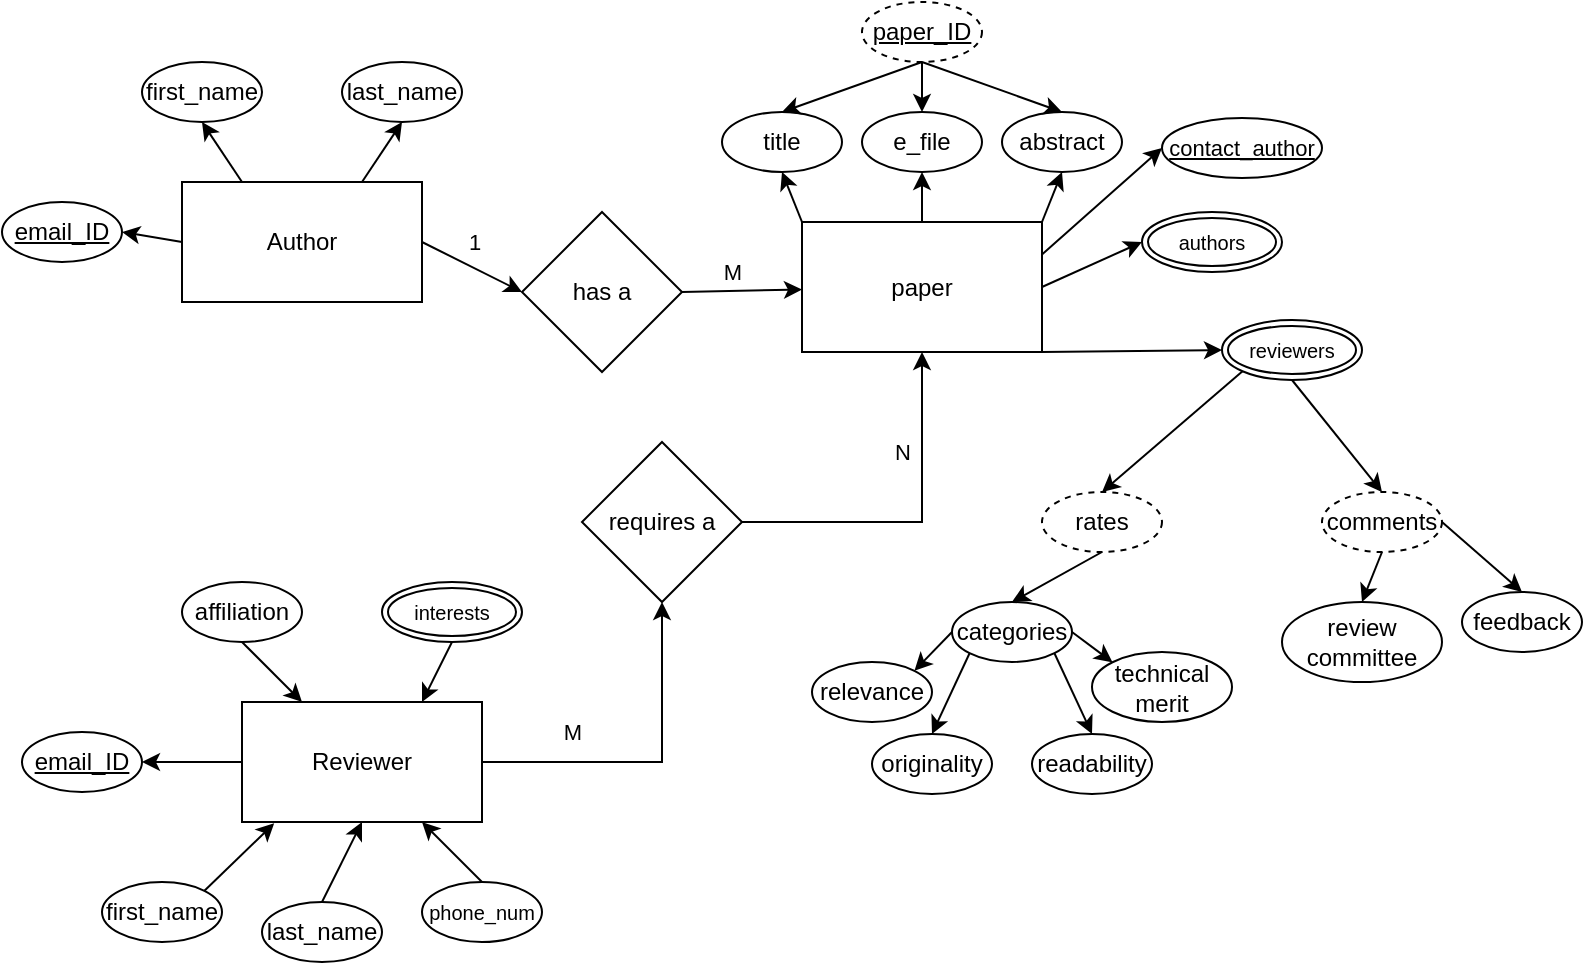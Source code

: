 <mxfile version="20.8.15" type="github">
  <diagram name="Page-1" id="oUNNQ1qMh4tGgLTOTxzl">
    <mxGraphModel dx="680" dy="471" grid="1" gridSize="10" guides="1" tooltips="1" connect="1" arrows="1" fold="1" page="1" pageScale="1" pageWidth="850" pageHeight="1100" math="0" shadow="0">
      <root>
        <mxCell id="0" />
        <mxCell id="1" parent="0" />
        <mxCell id="EgybinkTdiLRkmSKWudw-2" value="Author" style="rounded=0;whiteSpace=wrap;html=1;" vertex="1" parent="1">
          <mxGeometry x="110" y="100" width="120" height="60" as="geometry" />
        </mxCell>
        <mxCell id="EgybinkTdiLRkmSKWudw-3" value="" style="endArrow=classic;html=1;rounded=0;exitX=1;exitY=0.5;exitDx=0;exitDy=0;entryX=0;entryY=0.5;entryDx=0;entryDy=0;" edge="1" parent="1" source="EgybinkTdiLRkmSKWudw-2" target="EgybinkTdiLRkmSKWudw-12">
          <mxGeometry width="50" height="50" relative="1" as="geometry">
            <mxPoint x="340" y="280" as="sourcePoint" />
            <mxPoint x="270" y="130" as="targetPoint" />
          </mxGeometry>
        </mxCell>
        <mxCell id="EgybinkTdiLRkmSKWudw-6" value="&lt;u&gt;email_ID&lt;/u&gt;" style="ellipse;whiteSpace=wrap;html=1;" vertex="1" parent="1">
          <mxGeometry x="20" y="110" width="60" height="30" as="geometry" />
        </mxCell>
        <mxCell id="EgybinkTdiLRkmSKWudw-7" value="first_name" style="ellipse;whiteSpace=wrap;html=1;" vertex="1" parent="1">
          <mxGeometry x="90" y="40" width="60" height="30" as="geometry" />
        </mxCell>
        <mxCell id="EgybinkTdiLRkmSKWudw-8" value="last_name" style="ellipse;whiteSpace=wrap;html=1;" vertex="1" parent="1">
          <mxGeometry x="190" y="40" width="60" height="30" as="geometry" />
        </mxCell>
        <mxCell id="EgybinkTdiLRkmSKWudw-12" value="has a" style="rhombus;whiteSpace=wrap;html=1;" vertex="1" parent="1">
          <mxGeometry x="280" y="115" width="80" height="80" as="geometry" />
        </mxCell>
        <mxCell id="EgybinkTdiLRkmSKWudw-13" value="" style="endArrow=classic;html=1;rounded=0;exitX=1;exitY=0.5;exitDx=0;exitDy=0;" edge="1" parent="1" source="EgybinkTdiLRkmSKWudw-12" target="EgybinkTdiLRkmSKWudw-14">
          <mxGeometry width="50" height="50" relative="1" as="geometry">
            <mxPoint x="280" y="220" as="sourcePoint" />
            <mxPoint x="430" y="130" as="targetPoint" />
          </mxGeometry>
        </mxCell>
        <mxCell id="EgybinkTdiLRkmSKWudw-14" value="paper" style="rounded=0;whiteSpace=wrap;html=1;" vertex="1" parent="1">
          <mxGeometry x="420" y="120" width="120" height="65" as="geometry" />
        </mxCell>
        <mxCell id="EgybinkTdiLRkmSKWudw-20" value="abstract" style="ellipse;whiteSpace=wrap;html=1;" vertex="1" parent="1">
          <mxGeometry x="520" y="65" width="60" height="30" as="geometry" />
        </mxCell>
        <mxCell id="EgybinkTdiLRkmSKWudw-21" value="title" style="ellipse;whiteSpace=wrap;html=1;" vertex="1" parent="1">
          <mxGeometry x="380" y="65" width="60" height="30" as="geometry" />
        </mxCell>
        <mxCell id="EgybinkTdiLRkmSKWudw-28" value="e_file" style="ellipse;whiteSpace=wrap;html=1;" vertex="1" parent="1">
          <mxGeometry x="450" y="65" width="60" height="30" as="geometry" />
        </mxCell>
        <mxCell id="EgybinkTdiLRkmSKWudw-31" value="&lt;u&gt;paper_ID&lt;/u&gt;" style="ellipse;whiteSpace=wrap;html=1;dashed=1;" vertex="1" parent="1">
          <mxGeometry x="450" y="10" width="60" height="30" as="geometry" />
        </mxCell>
        <mxCell id="EgybinkTdiLRkmSKWudw-34" value="" style="endArrow=classic;html=1;rounded=0;exitX=0.5;exitY=1;exitDx=0;exitDy=0;entryX=0.5;entryY=0;entryDx=0;entryDy=0;" edge="1" parent="1" source="EgybinkTdiLRkmSKWudw-31" target="EgybinkTdiLRkmSKWudw-21">
          <mxGeometry width="50" height="50" relative="1" as="geometry">
            <mxPoint x="360" y="170" as="sourcePoint" />
            <mxPoint x="410" y="120" as="targetPoint" />
          </mxGeometry>
        </mxCell>
        <mxCell id="EgybinkTdiLRkmSKWudw-36" value="" style="endArrow=classic;html=1;rounded=0;exitX=0.5;exitY=1;exitDx=0;exitDy=0;entryX=0.5;entryY=0;entryDx=0;entryDy=0;" edge="1" parent="1" source="EgybinkTdiLRkmSKWudw-31" target="EgybinkTdiLRkmSKWudw-28">
          <mxGeometry width="50" height="50" relative="1" as="geometry">
            <mxPoint x="360" y="170" as="sourcePoint" />
            <mxPoint x="410" y="120" as="targetPoint" />
          </mxGeometry>
        </mxCell>
        <mxCell id="EgybinkTdiLRkmSKWudw-37" value="" style="endArrow=classic;html=1;rounded=0;exitX=0.5;exitY=1;exitDx=0;exitDy=0;entryX=0.5;entryY=0;entryDx=0;entryDy=0;" edge="1" parent="1" source="EgybinkTdiLRkmSKWudw-31" target="EgybinkTdiLRkmSKWudw-20">
          <mxGeometry width="50" height="50" relative="1" as="geometry">
            <mxPoint x="360" y="170" as="sourcePoint" />
            <mxPoint x="410" y="120" as="targetPoint" />
          </mxGeometry>
        </mxCell>
        <mxCell id="EgybinkTdiLRkmSKWudw-44" value="" style="edgeStyle=none;orthogonalLoop=1;jettySize=auto;html=1;rounded=0;exitX=1;exitY=0;exitDx=0;exitDy=0;entryX=0.5;entryY=1;entryDx=0;entryDy=0;" edge="1" parent="1" source="EgybinkTdiLRkmSKWudw-14" target="EgybinkTdiLRkmSKWudw-20">
          <mxGeometry width="80" relative="1" as="geometry">
            <mxPoint x="590" y="130" as="sourcePoint" />
            <mxPoint x="670" y="130" as="targetPoint" />
            <Array as="points" />
          </mxGeometry>
        </mxCell>
        <mxCell id="EgybinkTdiLRkmSKWudw-45" value="" style="edgeStyle=none;orthogonalLoop=1;jettySize=auto;html=1;rounded=0;exitX=0.5;exitY=0;exitDx=0;exitDy=0;entryX=0.5;entryY=1;entryDx=0;entryDy=0;" edge="1" parent="1" source="EgybinkTdiLRkmSKWudw-14" target="EgybinkTdiLRkmSKWudw-28">
          <mxGeometry width="80" relative="1" as="geometry">
            <mxPoint x="610" y="130" as="sourcePoint" />
            <mxPoint x="690" y="130" as="targetPoint" />
            <Array as="points" />
          </mxGeometry>
        </mxCell>
        <mxCell id="EgybinkTdiLRkmSKWudw-46" value="" style="edgeStyle=none;orthogonalLoop=1;jettySize=auto;html=1;rounded=0;entryX=0.5;entryY=1;entryDx=0;entryDy=0;exitX=0;exitY=0;exitDx=0;exitDy=0;" edge="1" parent="1" source="EgybinkTdiLRkmSKWudw-14" target="EgybinkTdiLRkmSKWudw-21">
          <mxGeometry width="80" relative="1" as="geometry">
            <mxPoint x="390" y="120" as="sourcePoint" />
            <mxPoint x="470" y="120" as="targetPoint" />
            <Array as="points" />
          </mxGeometry>
        </mxCell>
        <mxCell id="EgybinkTdiLRkmSKWudw-49" value="" style="edgeStyle=orthogonalEdgeStyle;rounded=0;orthogonalLoop=1;jettySize=auto;html=1;" edge="1" parent="1" source="EgybinkTdiLRkmSKWudw-47" target="EgybinkTdiLRkmSKWudw-48">
          <mxGeometry relative="1" as="geometry" />
        </mxCell>
        <mxCell id="EgybinkTdiLRkmSKWudw-54" value="" style="edgeStyle=orthogonalEdgeStyle;rounded=0;orthogonalLoop=1;jettySize=auto;html=1;" edge="1" parent="1" source="EgybinkTdiLRkmSKWudw-47" target="EgybinkTdiLRkmSKWudw-52">
          <mxGeometry relative="1" as="geometry" />
        </mxCell>
        <mxCell id="EgybinkTdiLRkmSKWudw-47" value="Reviewer" style="rounded=0;whiteSpace=wrap;html=1;" vertex="1" parent="1">
          <mxGeometry x="140" y="360" width="120" height="60" as="geometry" />
        </mxCell>
        <mxCell id="EgybinkTdiLRkmSKWudw-50" value="" style="edgeStyle=orthogonalEdgeStyle;rounded=0;orthogonalLoop=1;jettySize=auto;html=1;" edge="1" parent="1" source="EgybinkTdiLRkmSKWudw-48" target="EgybinkTdiLRkmSKWudw-14">
          <mxGeometry relative="1" as="geometry" />
        </mxCell>
        <mxCell id="EgybinkTdiLRkmSKWudw-48" value="requires a" style="rhombus;whiteSpace=wrap;html=1;" vertex="1" parent="1">
          <mxGeometry x="310" y="230" width="80" height="80" as="geometry" />
        </mxCell>
        <mxCell id="EgybinkTdiLRkmSKWudw-52" value="&lt;u&gt;email_ID&lt;/u&gt;" style="ellipse;whiteSpace=wrap;html=1;" vertex="1" parent="1">
          <mxGeometry x="30" y="375" width="60" height="30" as="geometry" />
        </mxCell>
        <mxCell id="EgybinkTdiLRkmSKWudw-55" value="first_name" style="ellipse;whiteSpace=wrap;html=1;" vertex="1" parent="1">
          <mxGeometry x="70" y="450" width="60" height="30" as="geometry" />
        </mxCell>
        <mxCell id="EgybinkTdiLRkmSKWudw-56" value="&lt;font style=&quot;font-size: 10px;&quot;&gt;phone_num&lt;/font&gt;" style="ellipse;whiteSpace=wrap;html=1;" vertex="1" parent="1">
          <mxGeometry x="230" y="450" width="60" height="30" as="geometry" />
        </mxCell>
        <mxCell id="EgybinkTdiLRkmSKWudw-57" value="last_name" style="ellipse;whiteSpace=wrap;html=1;" vertex="1" parent="1">
          <mxGeometry x="150" y="460" width="60" height="30" as="geometry" />
        </mxCell>
        <mxCell id="EgybinkTdiLRkmSKWudw-58" value="affiliation" style="ellipse;whiteSpace=wrap;html=1;" vertex="1" parent="1">
          <mxGeometry x="110" y="300" width="60" height="30" as="geometry" />
        </mxCell>
        <mxCell id="EgybinkTdiLRkmSKWudw-61" value="interests" style="ellipse;shape=doubleEllipse;margin=3;whiteSpace=wrap;html=1;align=center;fontSize=10;" vertex="1" parent="1">
          <mxGeometry x="210" y="300" width="70" height="30" as="geometry" />
        </mxCell>
        <mxCell id="EgybinkTdiLRkmSKWudw-64" value="" style="edgeStyle=none;orthogonalLoop=1;jettySize=auto;html=1;rounded=0;fontSize=10;exitX=0.5;exitY=1;exitDx=0;exitDy=0;entryX=0.25;entryY=0;entryDx=0;entryDy=0;" edge="1" parent="1" source="EgybinkTdiLRkmSKWudw-58" target="EgybinkTdiLRkmSKWudw-47">
          <mxGeometry width="80" relative="1" as="geometry">
            <mxPoint x="180" y="350" as="sourcePoint" />
            <mxPoint x="230" y="350" as="targetPoint" />
            <Array as="points" />
          </mxGeometry>
        </mxCell>
        <mxCell id="EgybinkTdiLRkmSKWudw-65" value="" style="edgeStyle=none;orthogonalLoop=1;jettySize=auto;html=1;rounded=0;fontSize=10;exitX=0.5;exitY=1;exitDx=0;exitDy=0;entryX=0.75;entryY=0;entryDx=0;entryDy=0;" edge="1" parent="1" source="EgybinkTdiLRkmSKWudw-61" target="EgybinkTdiLRkmSKWudw-47">
          <mxGeometry width="80" relative="1" as="geometry">
            <mxPoint x="240" y="320" as="sourcePoint" />
            <mxPoint x="320" y="320" as="targetPoint" />
            <Array as="points" />
          </mxGeometry>
        </mxCell>
        <mxCell id="EgybinkTdiLRkmSKWudw-66" value="" style="edgeStyle=none;orthogonalLoop=1;jettySize=auto;html=1;rounded=0;fontSize=10;exitX=1;exitY=0;exitDx=0;exitDy=0;entryX=0.134;entryY=1.011;entryDx=0;entryDy=0;entryPerimeter=0;" edge="1" parent="1" source="EgybinkTdiLRkmSKWudw-55" target="EgybinkTdiLRkmSKWudw-47">
          <mxGeometry width="80" relative="1" as="geometry">
            <mxPoint x="130" y="440" as="sourcePoint" />
            <mxPoint x="210" y="440" as="targetPoint" />
            <Array as="points" />
          </mxGeometry>
        </mxCell>
        <mxCell id="EgybinkTdiLRkmSKWudw-67" value="" style="edgeStyle=none;orthogonalLoop=1;jettySize=auto;html=1;rounded=0;fontSize=10;exitX=0.5;exitY=0;exitDx=0;exitDy=0;entryX=0.5;entryY=1;entryDx=0;entryDy=0;" edge="1" parent="1" source="EgybinkTdiLRkmSKWudw-57" target="EgybinkTdiLRkmSKWudw-47">
          <mxGeometry width="80" relative="1" as="geometry">
            <mxPoint x="180" y="440" as="sourcePoint" />
            <mxPoint x="260" y="440" as="targetPoint" />
            <Array as="points" />
          </mxGeometry>
        </mxCell>
        <mxCell id="EgybinkTdiLRkmSKWudw-69" value="" style="edgeStyle=none;orthogonalLoop=1;jettySize=auto;html=1;rounded=0;fontSize=10;exitX=0.5;exitY=0;exitDx=0;exitDy=0;entryX=0.75;entryY=1;entryDx=0;entryDy=0;" edge="1" parent="1" source="EgybinkTdiLRkmSKWudw-56" target="EgybinkTdiLRkmSKWudw-47">
          <mxGeometry width="80" relative="1" as="geometry">
            <mxPoint x="250" y="440" as="sourcePoint" />
            <mxPoint x="330" y="440" as="targetPoint" />
            <Array as="points" />
          </mxGeometry>
        </mxCell>
        <mxCell id="EgybinkTdiLRkmSKWudw-71" value="reviewers" style="ellipse;shape=doubleEllipse;margin=3;whiteSpace=wrap;html=1;align=center;fontSize=10;" vertex="1" parent="1">
          <mxGeometry x="630" y="169" width="70" height="30" as="geometry" />
        </mxCell>
        <mxCell id="EgybinkTdiLRkmSKWudw-73" value="authors" style="ellipse;shape=doubleEllipse;margin=3;whiteSpace=wrap;html=1;align=center;fontSize=10;" vertex="1" parent="1">
          <mxGeometry x="590" y="115" width="70" height="30" as="geometry" />
        </mxCell>
        <mxCell id="EgybinkTdiLRkmSKWudw-74" value="&lt;u&gt;&lt;font style=&quot;font-size: 11px;&quot;&gt;contact_author&lt;/font&gt;&lt;/u&gt;" style="ellipse;whiteSpace=wrap;html=1;" vertex="1" parent="1">
          <mxGeometry x="600" y="68" width="80" height="30" as="geometry" />
        </mxCell>
        <mxCell id="EgybinkTdiLRkmSKWudw-76" value="" style="edgeStyle=none;orthogonalLoop=1;jettySize=auto;html=1;rounded=0;fontSize=11;exitX=1;exitY=0.25;exitDx=0;exitDy=0;entryX=0;entryY=0.5;entryDx=0;entryDy=0;" edge="1" parent="1" source="EgybinkTdiLRkmSKWudw-14" target="EgybinkTdiLRkmSKWudw-74">
          <mxGeometry width="80" relative="1" as="geometry">
            <mxPoint x="580" y="130" as="sourcePoint" />
            <mxPoint x="660" y="130" as="targetPoint" />
            <Array as="points" />
          </mxGeometry>
        </mxCell>
        <mxCell id="EgybinkTdiLRkmSKWudw-77" value="" style="edgeStyle=none;orthogonalLoop=1;jettySize=auto;html=1;rounded=0;fontSize=11;exitX=1;exitY=0.5;exitDx=0;exitDy=0;entryX=0;entryY=0.5;entryDx=0;entryDy=0;" edge="1" parent="1" source="EgybinkTdiLRkmSKWudw-14" target="EgybinkTdiLRkmSKWudw-73">
          <mxGeometry width="80" relative="1" as="geometry">
            <mxPoint x="550" y="160" as="sourcePoint" />
            <mxPoint x="630" y="160" as="targetPoint" />
            <Array as="points" />
          </mxGeometry>
        </mxCell>
        <mxCell id="EgybinkTdiLRkmSKWudw-90" value="" style="edgeStyle=none;orthogonalLoop=1;jettySize=auto;html=1;rounded=0;fontSize=11;exitX=1;exitY=1;exitDx=0;exitDy=0;entryX=0;entryY=0.5;entryDx=0;entryDy=0;" edge="1" parent="1" source="EgybinkTdiLRkmSKWudw-14" target="EgybinkTdiLRkmSKWudw-71">
          <mxGeometry width="80" relative="1" as="geometry">
            <mxPoint x="560" y="200" as="sourcePoint" />
            <mxPoint x="580" y="180" as="targetPoint" />
            <Array as="points" />
          </mxGeometry>
        </mxCell>
        <mxCell id="EgybinkTdiLRkmSKWudw-92" value="" style="edgeStyle=none;orthogonalLoop=1;jettySize=auto;html=1;rounded=0;fontSize=11;exitX=0;exitY=1;exitDx=0;exitDy=0;entryX=0.5;entryY=0;entryDx=0;entryDy=0;" edge="1" parent="1" source="EgybinkTdiLRkmSKWudw-71" target="EgybinkTdiLRkmSKWudw-94">
          <mxGeometry width="80" relative="1" as="geometry">
            <mxPoint x="590" y="230" as="sourcePoint" />
            <mxPoint x="540" y="240" as="targetPoint" />
            <Array as="points" />
          </mxGeometry>
        </mxCell>
        <mxCell id="EgybinkTdiLRkmSKWudw-93" value="" style="edgeStyle=none;orthogonalLoop=1;jettySize=auto;html=1;rounded=0;fontSize=11;entryX=0.5;entryY=0;entryDx=0;entryDy=0;exitX=0.5;exitY=1;exitDx=0;exitDy=0;" edge="1" parent="1" source="EgybinkTdiLRkmSKWudw-94" target="EgybinkTdiLRkmSKWudw-95">
          <mxGeometry width="80" relative="1" as="geometry">
            <mxPoint x="600" y="300" as="sourcePoint" />
            <mxPoint x="568" y="320" as="targetPoint" />
            <Array as="points" />
          </mxGeometry>
        </mxCell>
        <mxCell id="EgybinkTdiLRkmSKWudw-94" value="rates" style="ellipse;whiteSpace=wrap;html=1;dashed=1;" vertex="1" parent="1">
          <mxGeometry x="540" y="255" width="60" height="30" as="geometry" />
        </mxCell>
        <mxCell id="EgybinkTdiLRkmSKWudw-95" value="categories" style="ellipse;whiteSpace=wrap;html=1;" vertex="1" parent="1">
          <mxGeometry x="495" y="310" width="60" height="30" as="geometry" />
        </mxCell>
        <mxCell id="EgybinkTdiLRkmSKWudw-96" value="readability" style="ellipse;whiteSpace=wrap;html=1;" vertex="1" parent="1">
          <mxGeometry x="535" y="376" width="60" height="30" as="geometry" />
        </mxCell>
        <mxCell id="EgybinkTdiLRkmSKWudw-97" value="originality" style="ellipse;whiteSpace=wrap;html=1;" vertex="1" parent="1">
          <mxGeometry x="455" y="376" width="60" height="30" as="geometry" />
        </mxCell>
        <mxCell id="EgybinkTdiLRkmSKWudw-98" value="relevance" style="ellipse;whiteSpace=wrap;html=1;" vertex="1" parent="1">
          <mxGeometry x="425" y="340" width="60" height="30" as="geometry" />
        </mxCell>
        <mxCell id="EgybinkTdiLRkmSKWudw-99" value="technical merit" style="ellipse;whiteSpace=wrap;html=1;" vertex="1" parent="1">
          <mxGeometry x="565" y="335" width="70" height="35" as="geometry" />
        </mxCell>
        <mxCell id="EgybinkTdiLRkmSKWudw-100" value="" style="edgeStyle=none;orthogonalLoop=1;jettySize=auto;html=1;rounded=0;fontSize=11;exitX=0;exitY=0.5;exitDx=0;exitDy=0;entryX=1;entryY=0;entryDx=0;entryDy=0;" edge="1" parent="1" source="EgybinkTdiLRkmSKWudw-95" target="EgybinkTdiLRkmSKWudw-98">
          <mxGeometry width="80" relative="1" as="geometry">
            <mxPoint x="585" y="365" as="sourcePoint" />
            <mxPoint x="665" y="365" as="targetPoint" />
            <Array as="points" />
          </mxGeometry>
        </mxCell>
        <mxCell id="EgybinkTdiLRkmSKWudw-104" value="" style="edgeStyle=none;orthogonalLoop=1;jettySize=auto;html=1;rounded=0;fontSize=11;exitX=1;exitY=1;exitDx=0;exitDy=0;entryX=0.5;entryY=0;entryDx=0;entryDy=0;" edge="1" parent="1" source="EgybinkTdiLRkmSKWudw-95" target="EgybinkTdiLRkmSKWudw-96">
          <mxGeometry width="80" relative="1" as="geometry">
            <mxPoint x="535" y="345" as="sourcePoint" />
            <mxPoint x="615" y="345" as="targetPoint" />
            <Array as="points" />
          </mxGeometry>
        </mxCell>
        <mxCell id="EgybinkTdiLRkmSKWudw-105" value="" style="edgeStyle=none;orthogonalLoop=1;jettySize=auto;html=1;rounded=0;fontSize=11;exitX=0;exitY=1;exitDx=0;exitDy=0;entryX=0.5;entryY=0;entryDx=0;entryDy=0;" edge="1" parent="1" source="EgybinkTdiLRkmSKWudw-95" target="EgybinkTdiLRkmSKWudw-97">
          <mxGeometry width="80" relative="1" as="geometry">
            <mxPoint x="515" y="355" as="sourcePoint" />
            <mxPoint x="595" y="355" as="targetPoint" />
            <Array as="points" />
          </mxGeometry>
        </mxCell>
        <mxCell id="EgybinkTdiLRkmSKWudw-106" value="" style="edgeStyle=none;orthogonalLoop=1;jettySize=auto;html=1;rounded=0;fontSize=11;exitX=1;exitY=0.5;exitDx=0;exitDy=0;entryX=0;entryY=0;entryDx=0;entryDy=0;" edge="1" parent="1" source="EgybinkTdiLRkmSKWudw-95" target="EgybinkTdiLRkmSKWudw-99">
          <mxGeometry width="80" relative="1" as="geometry">
            <mxPoint x="575" y="325" as="sourcePoint" />
            <mxPoint x="635" y="325" as="targetPoint" />
            <Array as="points" />
          </mxGeometry>
        </mxCell>
        <mxCell id="EgybinkTdiLRkmSKWudw-107" value="" style="edgeStyle=none;orthogonalLoop=1;jettySize=auto;html=1;rounded=0;fontSize=11;exitX=0;exitY=0.5;exitDx=0;exitDy=0;entryX=1;entryY=0.5;entryDx=0;entryDy=0;" edge="1" parent="1" source="EgybinkTdiLRkmSKWudw-2" target="EgybinkTdiLRkmSKWudw-6">
          <mxGeometry width="80" relative="1" as="geometry">
            <mxPoint x="100" y="110" as="sourcePoint" />
            <mxPoint x="180" y="110" as="targetPoint" />
            <Array as="points" />
          </mxGeometry>
        </mxCell>
        <mxCell id="EgybinkTdiLRkmSKWudw-108" value="" style="edgeStyle=none;orthogonalLoop=1;jettySize=auto;html=1;rounded=0;fontSize=11;exitX=0.25;exitY=0;exitDx=0;exitDy=0;entryX=0.5;entryY=1;entryDx=0;entryDy=0;" edge="1" parent="1" source="EgybinkTdiLRkmSKWudw-2" target="EgybinkTdiLRkmSKWudw-7">
          <mxGeometry width="80" relative="1" as="geometry">
            <mxPoint x="110" y="70" as="sourcePoint" />
            <mxPoint x="190" y="70" as="targetPoint" />
            <Array as="points" />
          </mxGeometry>
        </mxCell>
        <mxCell id="EgybinkTdiLRkmSKWudw-109" value="" style="edgeStyle=none;orthogonalLoop=1;jettySize=auto;html=1;rounded=0;fontSize=11;exitX=0.75;exitY=0;exitDx=0;exitDy=0;entryX=0.5;entryY=1;entryDx=0;entryDy=0;" edge="1" parent="1" source="EgybinkTdiLRkmSKWudw-2" target="EgybinkTdiLRkmSKWudw-8">
          <mxGeometry width="80" relative="1" as="geometry">
            <mxPoint x="200" y="90" as="sourcePoint" />
            <mxPoint x="250" y="80" as="targetPoint" />
            <Array as="points" />
          </mxGeometry>
        </mxCell>
        <mxCell id="EgybinkTdiLRkmSKWudw-110" value="comments" style="ellipse;whiteSpace=wrap;html=1;dashed=1;" vertex="1" parent="1">
          <mxGeometry x="680" y="255" width="60" height="30" as="geometry" />
        </mxCell>
        <mxCell id="EgybinkTdiLRkmSKWudw-111" value="" style="edgeStyle=none;orthogonalLoop=1;jettySize=auto;html=1;rounded=0;fontSize=11;exitX=0.5;exitY=1;exitDx=0;exitDy=0;entryX=0.5;entryY=0;entryDx=0;entryDy=0;" edge="1" parent="1" source="EgybinkTdiLRkmSKWudw-71" target="EgybinkTdiLRkmSKWudw-110">
          <mxGeometry width="80" relative="1" as="geometry">
            <mxPoint x="660" y="220" as="sourcePoint" />
            <mxPoint x="740" y="220" as="targetPoint" />
            <Array as="points" />
          </mxGeometry>
        </mxCell>
        <mxCell id="EgybinkTdiLRkmSKWudw-114" value="review committee" style="ellipse;whiteSpace=wrap;html=1;" vertex="1" parent="1">
          <mxGeometry x="660" y="310" width="80" height="40" as="geometry" />
        </mxCell>
        <mxCell id="EgybinkTdiLRkmSKWudw-115" value="feedback" style="ellipse;whiteSpace=wrap;html=1;" vertex="1" parent="1">
          <mxGeometry x="750" y="305" width="60" height="30" as="geometry" />
        </mxCell>
        <mxCell id="EgybinkTdiLRkmSKWudw-116" value="" style="edgeStyle=none;orthogonalLoop=1;jettySize=auto;html=1;rounded=0;fontSize=11;exitX=0.5;exitY=1;exitDx=0;exitDy=0;entryX=0.5;entryY=0;entryDx=0;entryDy=0;" edge="1" parent="1" source="EgybinkTdiLRkmSKWudw-110" target="EgybinkTdiLRkmSKWudw-114">
          <mxGeometry width="80" relative="1" as="geometry">
            <mxPoint x="740" y="290" as="sourcePoint" />
            <mxPoint x="820" y="290" as="targetPoint" />
            <Array as="points" />
          </mxGeometry>
        </mxCell>
        <mxCell id="EgybinkTdiLRkmSKWudw-117" value="" style="edgeStyle=none;orthogonalLoop=1;jettySize=auto;html=1;rounded=0;fontSize=11;exitX=1;exitY=0.5;exitDx=0;exitDy=0;entryX=0.5;entryY=0;entryDx=0;entryDy=0;" edge="1" parent="1" source="EgybinkTdiLRkmSKWudw-110" target="EgybinkTdiLRkmSKWudw-115">
          <mxGeometry width="80" relative="1" as="geometry">
            <mxPoint x="760" y="260" as="sourcePoint" />
            <mxPoint x="840" y="260" as="targetPoint" />
            <Array as="points" />
          </mxGeometry>
        </mxCell>
        <mxCell id="EgybinkTdiLRkmSKWudw-118" value="1" style="text;html=1;align=center;verticalAlign=middle;resizable=0;points=[];autosize=1;strokeColor=none;fillColor=none;fontSize=11;" vertex="1" parent="1">
          <mxGeometry x="241" y="115" width="30" height="30" as="geometry" />
        </mxCell>
        <mxCell id="EgybinkTdiLRkmSKWudw-119" value="M" style="text;html=1;align=center;verticalAlign=middle;resizable=0;points=[];autosize=1;strokeColor=none;fillColor=none;fontSize=11;" vertex="1" parent="1">
          <mxGeometry x="370" y="130" width="30" height="30" as="geometry" />
        </mxCell>
        <mxCell id="EgybinkTdiLRkmSKWudw-120" value="M" style="text;html=1;align=center;verticalAlign=middle;resizable=0;points=[];autosize=1;strokeColor=none;fillColor=none;fontSize=11;" vertex="1" parent="1">
          <mxGeometry x="290" y="360" width="30" height="30" as="geometry" />
        </mxCell>
        <mxCell id="EgybinkTdiLRkmSKWudw-121" value="N" style="text;html=1;align=center;verticalAlign=middle;resizable=0;points=[];autosize=1;strokeColor=none;fillColor=none;fontSize=11;" vertex="1" parent="1">
          <mxGeometry x="455" y="220" width="30" height="30" as="geometry" />
        </mxCell>
      </root>
    </mxGraphModel>
  </diagram>
</mxfile>
